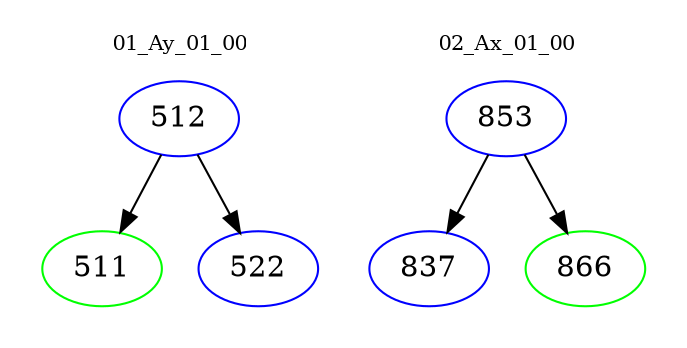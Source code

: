 digraph{
subgraph cluster_0 {
color = white
label = "01_Ay_01_00";
fontsize=10;
T0_512 [label="512", color="blue"]
T0_512 -> T0_511 [color="black"]
T0_511 [label="511", color="green"]
T0_512 -> T0_522 [color="black"]
T0_522 [label="522", color="blue"]
}
subgraph cluster_1 {
color = white
label = "02_Ax_01_00";
fontsize=10;
T1_853 [label="853", color="blue"]
T1_853 -> T1_837 [color="black"]
T1_837 [label="837", color="blue"]
T1_853 -> T1_866 [color="black"]
T1_866 [label="866", color="green"]
}
}
